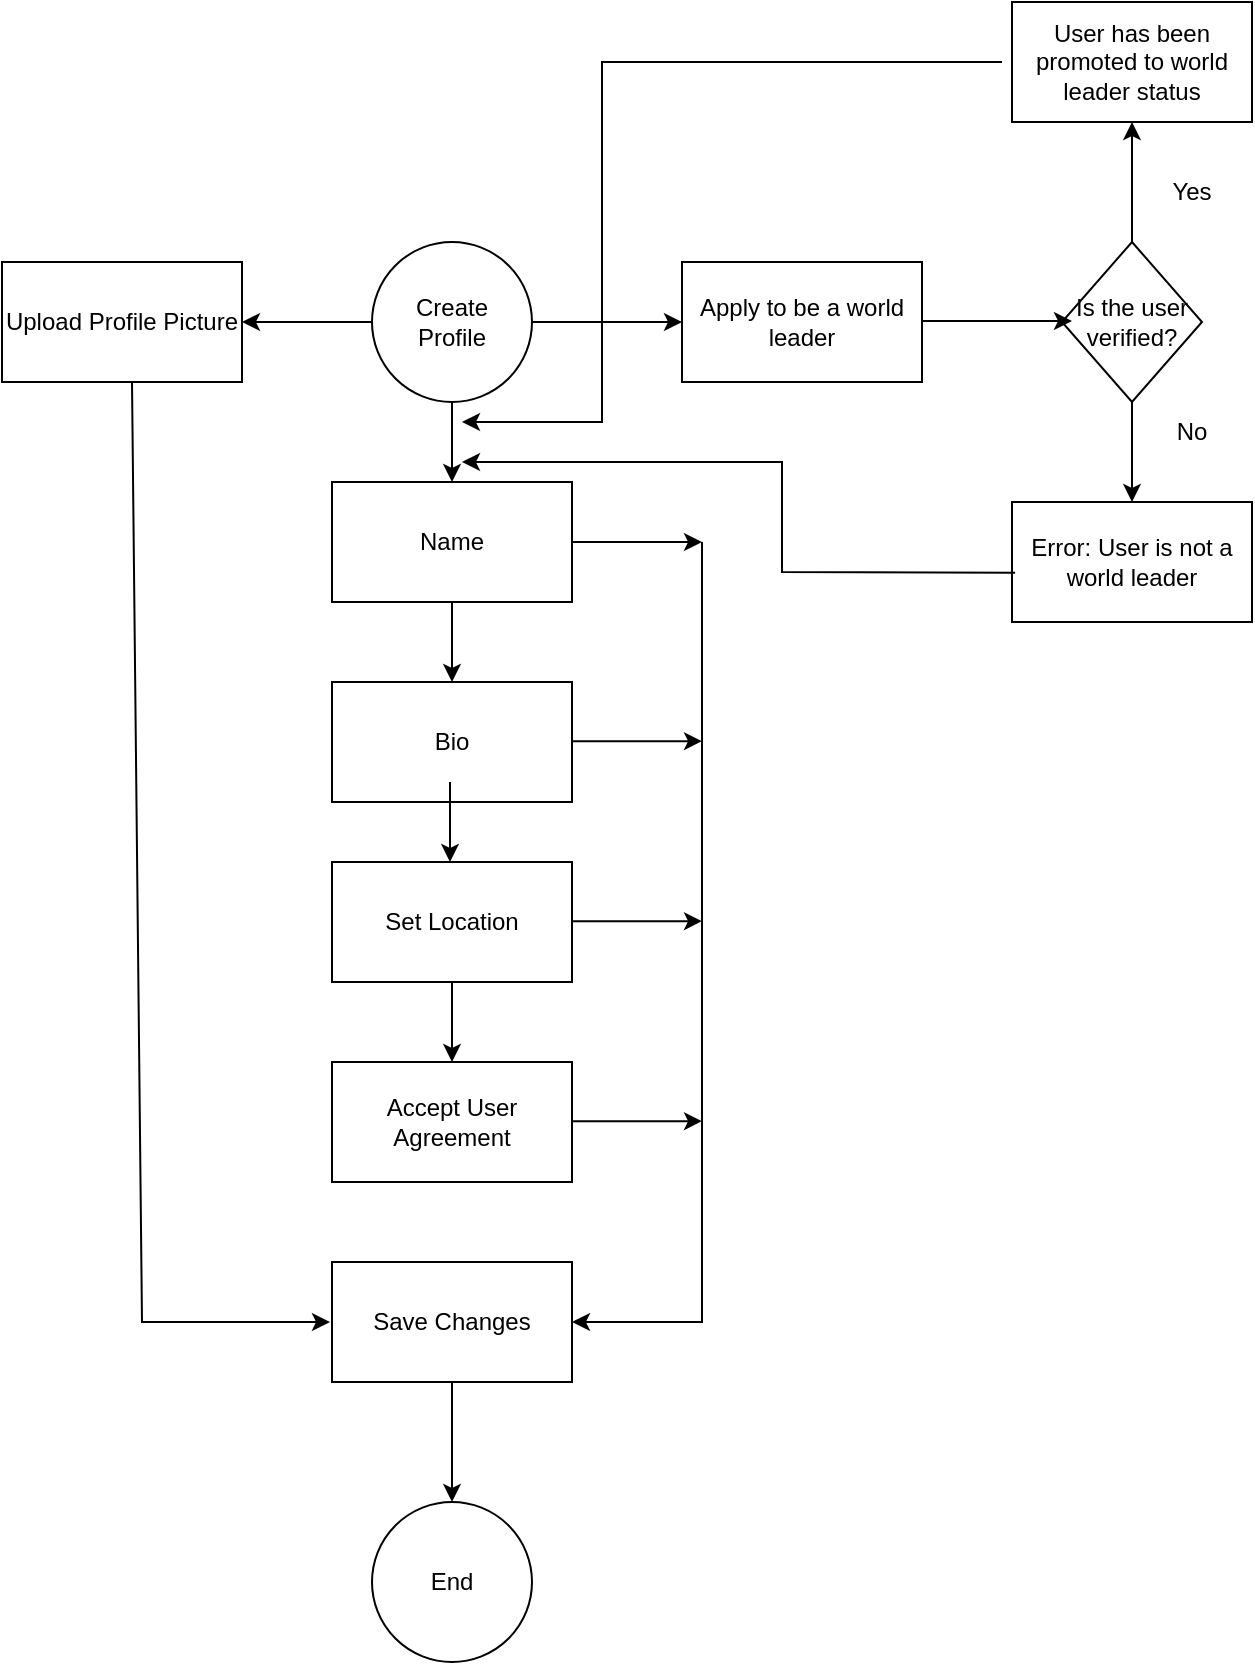 <mxfile version="26.0.11">
  <diagram name="Page-1" id="9MtJoII5npJp3M1QNiom">
    <mxGraphModel dx="1430" dy="757" grid="1" gridSize="10" guides="1" tooltips="1" connect="1" arrows="1" fold="1" page="1" pageScale="1" pageWidth="850" pageHeight="1100" math="0" shadow="0">
      <root>
        <mxCell id="0" />
        <mxCell id="1" parent="0" />
        <mxCell id="-G3xAe0o0B6a-7w-6uJA-1" value="Create&lt;div&gt;Profile&lt;/div&gt;" style="ellipse;whiteSpace=wrap;html=1;aspect=fixed;" vertex="1" parent="1">
          <mxGeometry x="385" y="250" width="80" height="80" as="geometry" />
        </mxCell>
        <mxCell id="-G3xAe0o0B6a-7w-6uJA-2" value="Name" style="rounded=0;whiteSpace=wrap;html=1;" vertex="1" parent="1">
          <mxGeometry x="365" y="370" width="120" height="60" as="geometry" />
        </mxCell>
        <mxCell id="-G3xAe0o0B6a-7w-6uJA-3" value="Bio" style="rounded=0;whiteSpace=wrap;html=1;" vertex="1" parent="1">
          <mxGeometry x="365" y="470" width="120" height="60" as="geometry" />
        </mxCell>
        <mxCell id="-G3xAe0o0B6a-7w-6uJA-4" value="Set Location" style="rounded=0;whiteSpace=wrap;html=1;" vertex="1" parent="1">
          <mxGeometry x="365" y="560" width="120" height="60" as="geometry" />
        </mxCell>
        <mxCell id="-G3xAe0o0B6a-7w-6uJA-5" value="Upload Profile Picture" style="rounded=0;whiteSpace=wrap;html=1;" vertex="1" parent="1">
          <mxGeometry x="200" y="260" width="120" height="60" as="geometry" />
        </mxCell>
        <mxCell id="-G3xAe0o0B6a-7w-6uJA-6" value="Accept User Agreement" style="rounded=0;whiteSpace=wrap;html=1;" vertex="1" parent="1">
          <mxGeometry x="365" y="660" width="120" height="60" as="geometry" />
        </mxCell>
        <mxCell id="-G3xAe0o0B6a-7w-6uJA-7" value="" style="endArrow=classic;html=1;rounded=0;entryX=0.5;entryY=0;entryDx=0;entryDy=0;" edge="1" parent="1" target="-G3xAe0o0B6a-7w-6uJA-2">
          <mxGeometry width="50" height="50" relative="1" as="geometry">
            <mxPoint x="425" y="330" as="sourcePoint" />
            <mxPoint x="475" y="280" as="targetPoint" />
          </mxGeometry>
        </mxCell>
        <mxCell id="-G3xAe0o0B6a-7w-6uJA-8" value="" style="endArrow=classic;html=1;rounded=0;entryX=0.5;entryY=0;entryDx=0;entryDy=0;" edge="1" parent="1">
          <mxGeometry width="50" height="50" relative="1" as="geometry">
            <mxPoint x="425" y="430" as="sourcePoint" />
            <mxPoint x="425" y="470" as="targetPoint" />
          </mxGeometry>
        </mxCell>
        <mxCell id="-G3xAe0o0B6a-7w-6uJA-9" value="" style="endArrow=classic;html=1;rounded=0;entryX=0.5;entryY=0;entryDx=0;entryDy=0;" edge="1" parent="1">
          <mxGeometry width="50" height="50" relative="1" as="geometry">
            <mxPoint x="424" y="520" as="sourcePoint" />
            <mxPoint x="424" y="560" as="targetPoint" />
          </mxGeometry>
        </mxCell>
        <mxCell id="-G3xAe0o0B6a-7w-6uJA-10" value="" style="endArrow=classic;html=1;rounded=0;entryX=0.5;entryY=0;entryDx=0;entryDy=0;" edge="1" parent="1">
          <mxGeometry width="50" height="50" relative="1" as="geometry">
            <mxPoint x="425" y="620" as="sourcePoint" />
            <mxPoint x="425" y="660" as="targetPoint" />
          </mxGeometry>
        </mxCell>
        <mxCell id="-G3xAe0o0B6a-7w-6uJA-11" value="" style="endArrow=classic;html=1;rounded=0;entryX=1;entryY=0.5;entryDx=0;entryDy=0;exitX=0;exitY=0.5;exitDx=0;exitDy=0;" edge="1" parent="1" source="-G3xAe0o0B6a-7w-6uJA-1" target="-G3xAe0o0B6a-7w-6uJA-5">
          <mxGeometry width="50" height="50" relative="1" as="geometry">
            <mxPoint x="380" y="290" as="sourcePoint" />
            <mxPoint x="465" y="410" as="targetPoint" />
          </mxGeometry>
        </mxCell>
        <mxCell id="-G3xAe0o0B6a-7w-6uJA-12" value="Is the user verified?" style="rhombus;whiteSpace=wrap;html=1;" vertex="1" parent="1">
          <mxGeometry x="730" y="250" width="70" height="80" as="geometry" />
        </mxCell>
        <mxCell id="-G3xAe0o0B6a-7w-6uJA-13" value="" style="endArrow=classic;html=1;rounded=0;entryX=0;entryY=0.5;entryDx=0;entryDy=0;exitX=1;exitY=0.5;exitDx=0;exitDy=0;" edge="1" parent="1" source="-G3xAe0o0B6a-7w-6uJA-1" target="-G3xAe0o0B6a-7w-6uJA-14">
          <mxGeometry width="50" height="50" relative="1" as="geometry">
            <mxPoint x="395" y="300" as="sourcePoint" />
            <mxPoint x="330" y="300" as="targetPoint" />
          </mxGeometry>
        </mxCell>
        <mxCell id="-G3xAe0o0B6a-7w-6uJA-14" value="Apply to be a world leader" style="rounded=0;whiteSpace=wrap;html=1;" vertex="1" parent="1">
          <mxGeometry x="540" y="260" width="120" height="60" as="geometry" />
        </mxCell>
        <mxCell id="-G3xAe0o0B6a-7w-6uJA-15" value="" style="endArrow=classic;html=1;rounded=0;entryX=0;entryY=0.5;entryDx=0;entryDy=0;exitX=1;exitY=0.5;exitDx=0;exitDy=0;" edge="1" parent="1">
          <mxGeometry width="50" height="50" relative="1" as="geometry">
            <mxPoint x="660" y="289.5" as="sourcePoint" />
            <mxPoint x="735" y="289.5" as="targetPoint" />
          </mxGeometry>
        </mxCell>
        <mxCell id="-G3xAe0o0B6a-7w-6uJA-16" value="" style="endArrow=classic;html=1;rounded=0;exitX=0.5;exitY=1;exitDx=0;exitDy=0;entryX=0.5;entryY=0;entryDx=0;entryDy=0;" edge="1" parent="1" source="-G3xAe0o0B6a-7w-6uJA-12" target="-G3xAe0o0B6a-7w-6uJA-17">
          <mxGeometry width="50" height="50" relative="1" as="geometry">
            <mxPoint x="765" y="390" as="sourcePoint" />
            <mxPoint x="800" y="360" as="targetPoint" />
          </mxGeometry>
        </mxCell>
        <mxCell id="-G3xAe0o0B6a-7w-6uJA-17" value="Error: User is not a world leader" style="rounded=0;whiteSpace=wrap;html=1;" vertex="1" parent="1">
          <mxGeometry x="705" y="380" width="120" height="60" as="geometry" />
        </mxCell>
        <mxCell id="-G3xAe0o0B6a-7w-6uJA-18" value="" style="endArrow=classic;html=1;rounded=0;exitX=0.5;exitY=0;exitDx=0;exitDy=0;" edge="1" parent="1" source="-G3xAe0o0B6a-7w-6uJA-12">
          <mxGeometry width="50" height="50" relative="1" as="geometry">
            <mxPoint x="775" y="340" as="sourcePoint" />
            <mxPoint x="765" y="190" as="targetPoint" />
          </mxGeometry>
        </mxCell>
        <mxCell id="-G3xAe0o0B6a-7w-6uJA-19" value="Yes" style="text;html=1;align=center;verticalAlign=middle;whiteSpace=wrap;rounded=0;" vertex="1" parent="1">
          <mxGeometry x="765" y="210" width="60" height="30" as="geometry" />
        </mxCell>
        <mxCell id="-G3xAe0o0B6a-7w-6uJA-20" value="No" style="text;html=1;align=center;verticalAlign=middle;whiteSpace=wrap;rounded=0;" vertex="1" parent="1">
          <mxGeometry x="765" y="330" width="60" height="30" as="geometry" />
        </mxCell>
        <mxCell id="-G3xAe0o0B6a-7w-6uJA-21" value="User has been promoted to world leader status" style="rounded=0;whiteSpace=wrap;html=1;" vertex="1" parent="1">
          <mxGeometry x="705" y="130" width="120" height="60" as="geometry" />
        </mxCell>
        <mxCell id="-G3xAe0o0B6a-7w-6uJA-22" value="Save Changes" style="rounded=0;whiteSpace=wrap;html=1;" vertex="1" parent="1">
          <mxGeometry x="365" y="760" width="120" height="60" as="geometry" />
        </mxCell>
        <mxCell id="-G3xAe0o0B6a-7w-6uJA-24" value="" style="endArrow=classic;html=1;rounded=0;" edge="1" parent="1">
          <mxGeometry width="50" height="50" relative="1" as="geometry">
            <mxPoint x="485" y="400" as="sourcePoint" />
            <mxPoint x="550" y="400" as="targetPoint" />
          </mxGeometry>
        </mxCell>
        <mxCell id="-G3xAe0o0B6a-7w-6uJA-25" value="" style="endArrow=classic;html=1;rounded=0;" edge="1" parent="1">
          <mxGeometry width="50" height="50" relative="1" as="geometry">
            <mxPoint x="485" y="499.58" as="sourcePoint" />
            <mxPoint x="550" y="499.58" as="targetPoint" />
          </mxGeometry>
        </mxCell>
        <mxCell id="-G3xAe0o0B6a-7w-6uJA-26" value="" style="endArrow=classic;html=1;rounded=0;" edge="1" parent="1">
          <mxGeometry width="50" height="50" relative="1" as="geometry">
            <mxPoint x="485" y="589.58" as="sourcePoint" />
            <mxPoint x="550" y="589.58" as="targetPoint" />
          </mxGeometry>
        </mxCell>
        <mxCell id="-G3xAe0o0B6a-7w-6uJA-27" value="" style="endArrow=classic;html=1;rounded=0;" edge="1" parent="1">
          <mxGeometry width="50" height="50" relative="1" as="geometry">
            <mxPoint x="485" y="689.58" as="sourcePoint" />
            <mxPoint x="550" y="689.58" as="targetPoint" />
          </mxGeometry>
        </mxCell>
        <mxCell id="-G3xAe0o0B6a-7w-6uJA-28" value="" style="endArrow=classic;html=1;rounded=0;entryX=1;entryY=0.5;entryDx=0;entryDy=0;" edge="1" parent="1" target="-G3xAe0o0B6a-7w-6uJA-22">
          <mxGeometry width="50" height="50" relative="1" as="geometry">
            <mxPoint x="550" y="400" as="sourcePoint" />
            <mxPoint x="490" y="800" as="targetPoint" />
            <Array as="points">
              <mxPoint x="550" y="790" />
            </Array>
          </mxGeometry>
        </mxCell>
        <mxCell id="-G3xAe0o0B6a-7w-6uJA-29" value="" style="endArrow=classic;html=1;rounded=0;" edge="1" parent="1">
          <mxGeometry width="50" height="50" relative="1" as="geometry">
            <mxPoint x="265" y="320" as="sourcePoint" />
            <mxPoint x="364" y="790" as="targetPoint" />
            <Array as="points">
              <mxPoint x="270" y="790" />
            </Array>
          </mxGeometry>
        </mxCell>
        <mxCell id="-G3xAe0o0B6a-7w-6uJA-30" value="End" style="ellipse;whiteSpace=wrap;html=1;aspect=fixed;" vertex="1" parent="1">
          <mxGeometry x="385" y="880" width="80" height="80" as="geometry" />
        </mxCell>
        <mxCell id="-G3xAe0o0B6a-7w-6uJA-32" value="" style="endArrow=classic;html=1;rounded=0;exitX=0.5;exitY=1;exitDx=0;exitDy=0;entryX=0.5;entryY=0;entryDx=0;entryDy=0;" edge="1" parent="1" source="-G3xAe0o0B6a-7w-6uJA-22" target="-G3xAe0o0B6a-7w-6uJA-30">
          <mxGeometry width="50" height="50" relative="1" as="geometry">
            <mxPoint x="420" y="830" as="sourcePoint" />
            <mxPoint x="430" y="880" as="targetPoint" />
          </mxGeometry>
        </mxCell>
        <mxCell id="-G3xAe0o0B6a-7w-6uJA-33" value="" style="endArrow=classic;html=1;rounded=0;" edge="1" parent="1">
          <mxGeometry width="50" height="50" relative="1" as="geometry">
            <mxPoint x="700" y="160" as="sourcePoint" />
            <mxPoint x="430" y="340" as="targetPoint" />
            <Array as="points">
              <mxPoint x="500" y="160" />
              <mxPoint x="500" y="340" />
            </Array>
          </mxGeometry>
        </mxCell>
        <mxCell id="-G3xAe0o0B6a-7w-6uJA-35" value="" style="endArrow=classic;html=1;rounded=0;exitX=0.013;exitY=0.59;exitDx=0;exitDy=0;exitPerimeter=0;" edge="1" parent="1" source="-G3xAe0o0B6a-7w-6uJA-17">
          <mxGeometry width="50" height="50" relative="1" as="geometry">
            <mxPoint x="650" y="440" as="sourcePoint" />
            <mxPoint x="430" y="360" as="targetPoint" />
            <Array as="points">
              <mxPoint x="590" y="415" />
              <mxPoint x="590" y="360" />
            </Array>
          </mxGeometry>
        </mxCell>
      </root>
    </mxGraphModel>
  </diagram>
</mxfile>
